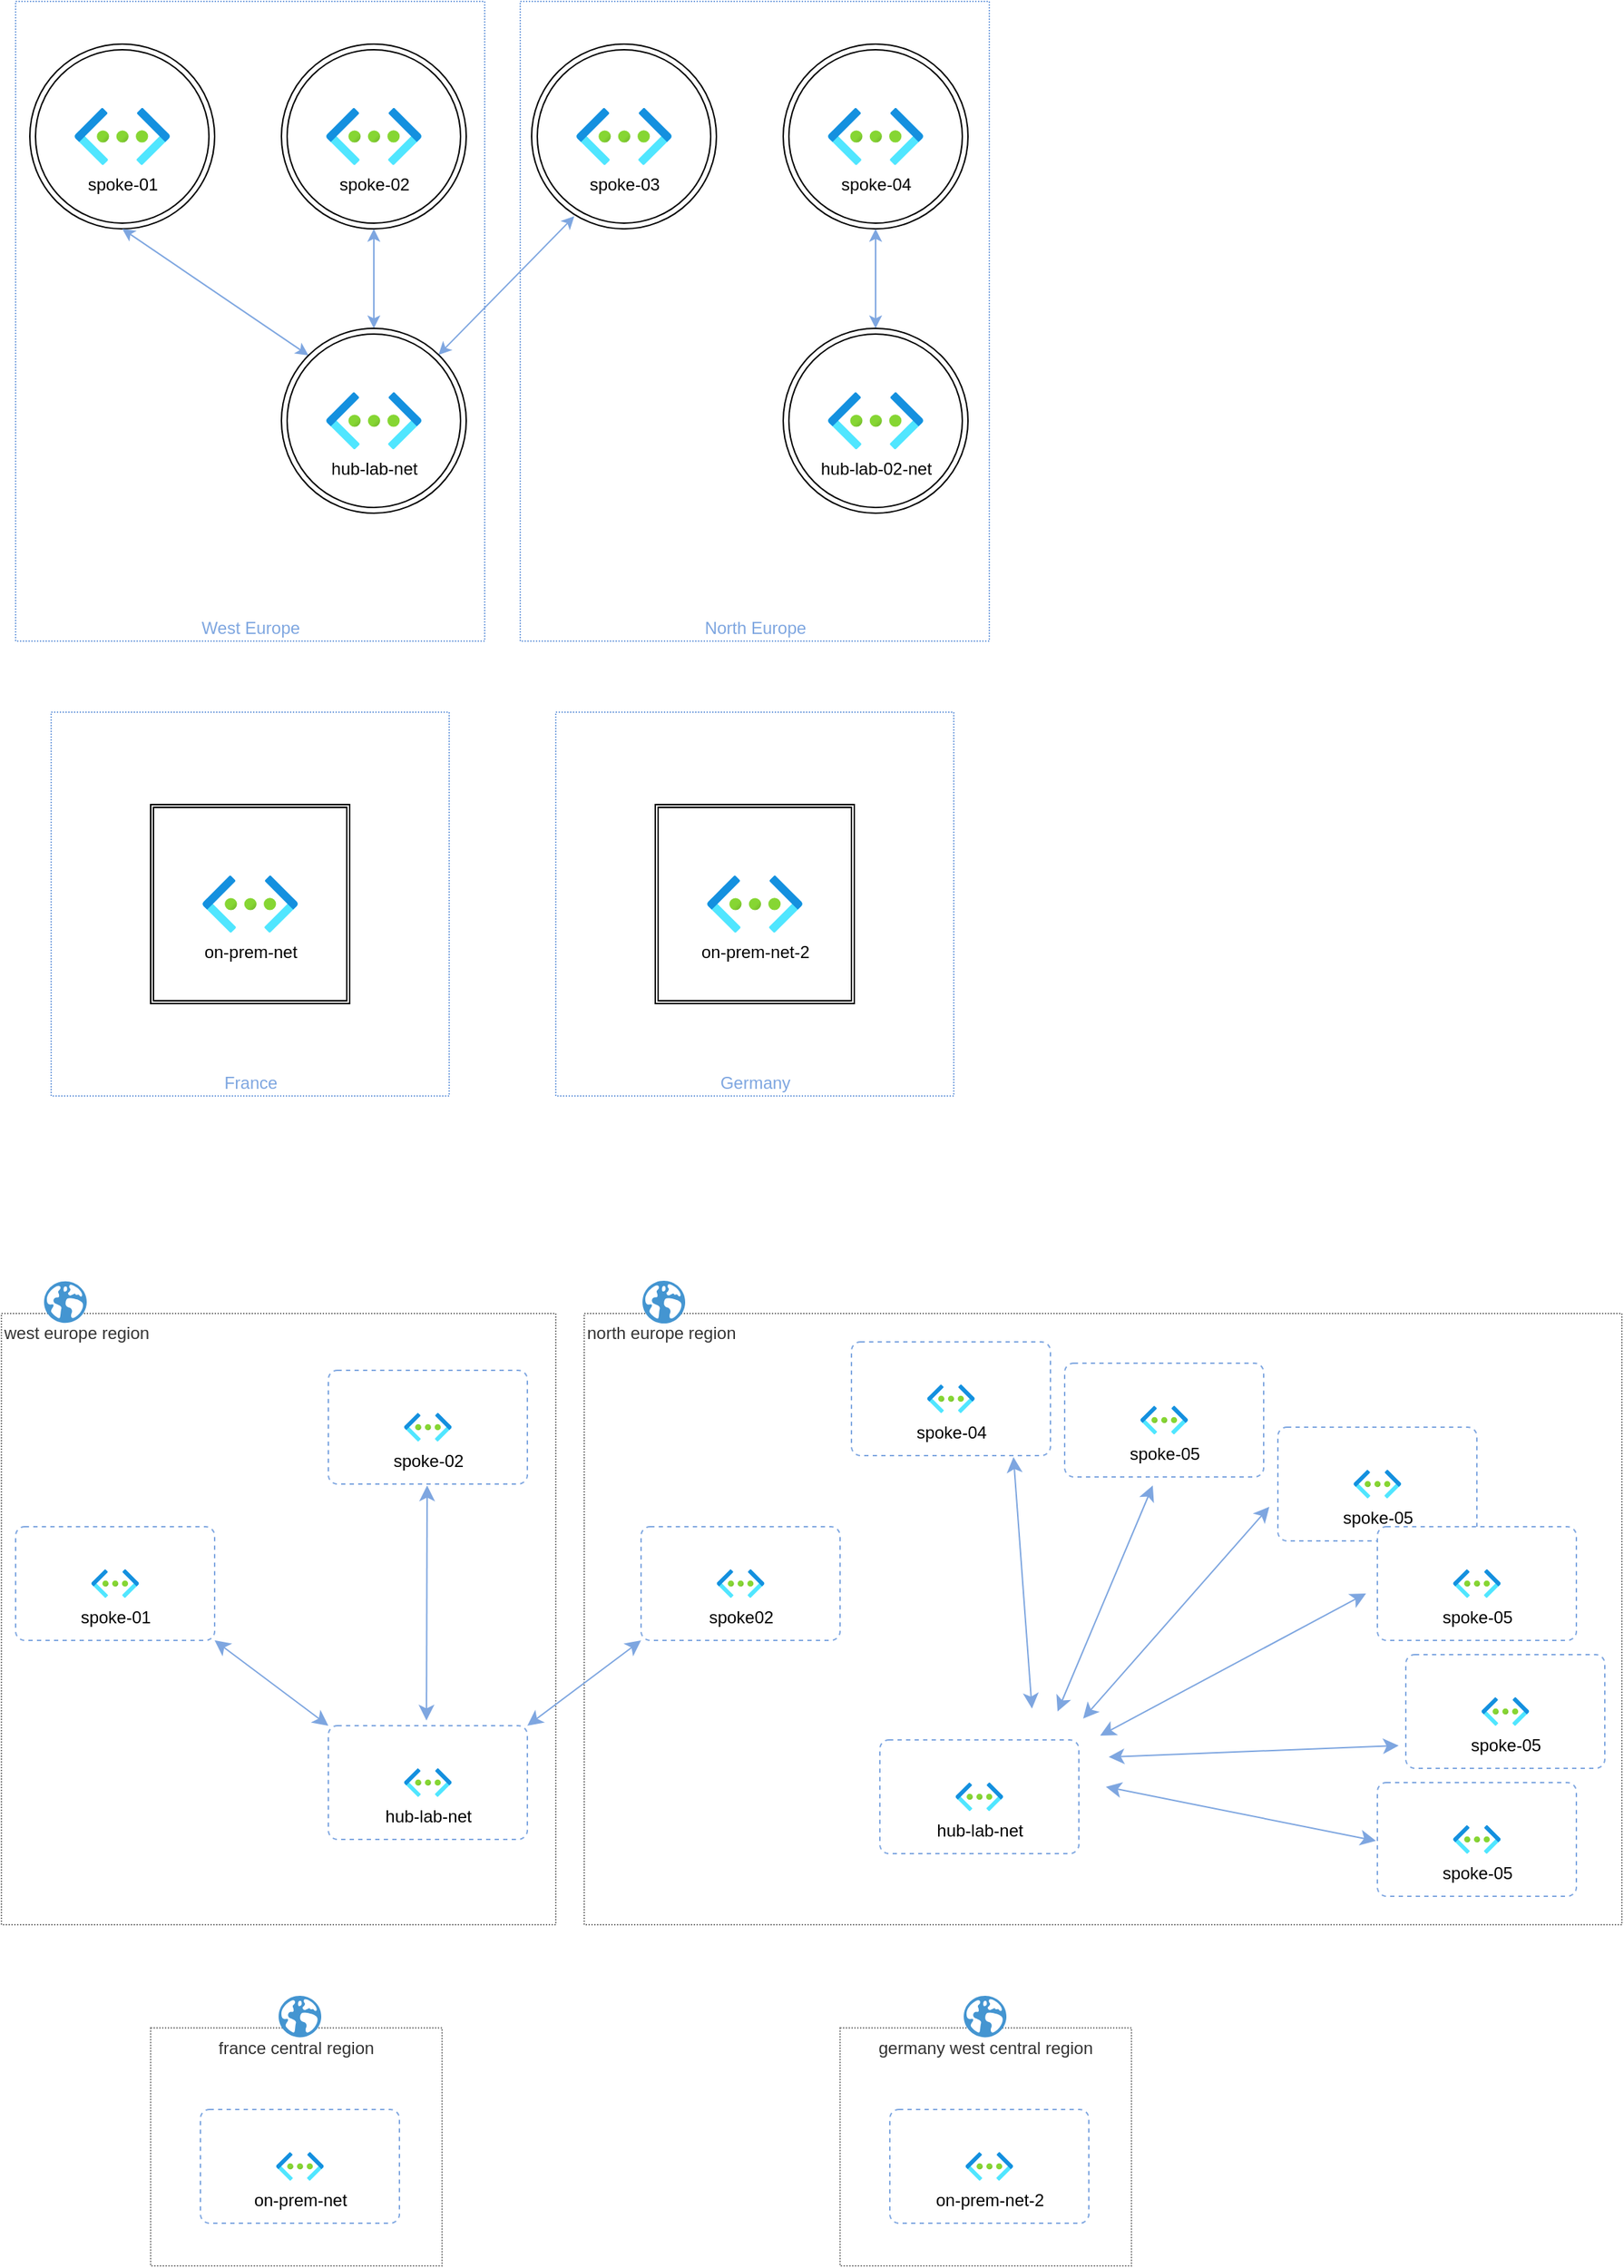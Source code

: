 <mxfile version="22.1.2" type="device">
  <diagram name="Page-1" id="FFA9UxrkgAWa3RQxIZZn">
    <mxGraphModel dx="2575" dy="1800" grid="1" gridSize="10" guides="1" tooltips="1" connect="1" arrows="1" fold="1" page="1" pageScale="1" pageWidth="850" pageHeight="1100" math="0" shadow="0">
      <root>
        <mxCell id="0" />
        <mxCell id="1" parent="0" />
        <mxCell id="JXWO4xugu6VxWCJeTE2x-30" value="West Europe" style="verticalLabelPosition=middle;verticalAlign=bottom;html=1;shape=mxgraph.basic.rect;fillColor2=none;strokeWidth=1;size=20;indent=5;fillColor=none;strokeColor=#7EA6E0;dashed=1;dashPattern=1 1;fontColor=#7EA6E0;labelPosition=center;align=center;horizontal=1;" parent="1" vertex="1">
          <mxGeometry x="70" y="40" width="330" height="450" as="geometry" />
        </mxCell>
        <mxCell id="JXWO4xugu6VxWCJeTE2x-32" value="North Europe" style="verticalLabelPosition=middle;verticalAlign=bottom;html=1;shape=mxgraph.basic.rect;fillColor2=none;strokeWidth=1;size=20;indent=5;fillColor=none;strokeColor=#7EA6E0;dashed=1;dashPattern=1 1;fontColor=#7EA6E0;labelPosition=center;align=center;horizontal=1;" parent="1" vertex="1">
          <mxGeometry x="425" y="40" width="330" height="450" as="geometry" />
        </mxCell>
        <mxCell id="JXWO4xugu6VxWCJeTE2x-6" value="" style="group" parent="1" vertex="1" connectable="0">
          <mxGeometry x="80" y="70" width="130" height="130" as="geometry" />
        </mxCell>
        <mxCell id="JXWO4xugu6VxWCJeTE2x-3" value="" style="ellipse;shape=doubleEllipse;whiteSpace=wrap;html=1;aspect=fixed;" parent="JXWO4xugu6VxWCJeTE2x-6" vertex="1">
          <mxGeometry width="130" height="130" as="geometry" />
        </mxCell>
        <mxCell id="JXWO4xugu6VxWCJeTE2x-4" value="spoke-01" style="aspect=fixed;html=1;points=[];align=center;image;fontSize=12;image=img/lib/azure2/networking/Virtual_Networks.svg;" parent="JXWO4xugu6VxWCJeTE2x-6" vertex="1">
          <mxGeometry x="31.5" y="45" width="67" height="40" as="geometry" />
        </mxCell>
        <mxCell id="JXWO4xugu6VxWCJeTE2x-7" value="" style="group" parent="1" vertex="1" connectable="0">
          <mxGeometry x="257" y="70" width="130" height="130" as="geometry" />
        </mxCell>
        <mxCell id="JXWO4xugu6VxWCJeTE2x-8" value="" style="ellipse;shape=doubleEllipse;whiteSpace=wrap;html=1;aspect=fixed;" parent="JXWO4xugu6VxWCJeTE2x-7" vertex="1">
          <mxGeometry width="130" height="130" as="geometry" />
        </mxCell>
        <mxCell id="JXWO4xugu6VxWCJeTE2x-9" value="spoke-02" style="aspect=fixed;html=1;points=[];align=center;image;fontSize=12;image=img/lib/azure2/networking/Virtual_Networks.svg;" parent="JXWO4xugu6VxWCJeTE2x-7" vertex="1">
          <mxGeometry x="31.5" y="45" width="67" height="40" as="geometry" />
        </mxCell>
        <mxCell id="JXWO4xugu6VxWCJeTE2x-11" value="" style="group" parent="1" vertex="1" connectable="0">
          <mxGeometry x="433" y="70" width="130" height="130" as="geometry" />
        </mxCell>
        <mxCell id="JXWO4xugu6VxWCJeTE2x-12" value="" style="ellipse;shape=doubleEllipse;whiteSpace=wrap;html=1;aspect=fixed;" parent="JXWO4xugu6VxWCJeTE2x-11" vertex="1">
          <mxGeometry width="130" height="130" as="geometry" />
        </mxCell>
        <mxCell id="JXWO4xugu6VxWCJeTE2x-13" value="spoke-03" style="aspect=fixed;html=1;points=[];align=center;image;fontSize=12;image=img/lib/azure2/networking/Virtual_Networks.svg;" parent="JXWO4xugu6VxWCJeTE2x-11" vertex="1">
          <mxGeometry x="31.5" y="45" width="67" height="40" as="geometry" />
        </mxCell>
        <mxCell id="JXWO4xugu6VxWCJeTE2x-16" value="" style="group" parent="1" vertex="1" connectable="0">
          <mxGeometry x="165" y="605" width="140" height="140" as="geometry" />
        </mxCell>
        <mxCell id="JXWO4xugu6VxWCJeTE2x-14" value="" style="shape=ext;double=1;whiteSpace=wrap;html=1;aspect=fixed;" parent="JXWO4xugu6VxWCJeTE2x-16" vertex="1">
          <mxGeometry width="140" height="140" as="geometry" />
        </mxCell>
        <mxCell id="JXWO4xugu6VxWCJeTE2x-15" value="on-prem-net" style="aspect=fixed;html=1;points=[];align=center;image;fontSize=12;image=img/lib/azure2/networking/Virtual_Networks.svg;" parent="JXWO4xugu6VxWCJeTE2x-16" vertex="1">
          <mxGeometry x="36.5" y="50" width="67" height="40" as="geometry" />
        </mxCell>
        <mxCell id="JXWO4xugu6VxWCJeTE2x-18" value="" style="group" parent="1" vertex="1" connectable="0">
          <mxGeometry x="520" y="605" width="140" height="140" as="geometry" />
        </mxCell>
        <mxCell id="JXWO4xugu6VxWCJeTE2x-19" value="" style="shape=ext;double=1;whiteSpace=wrap;html=1;aspect=fixed;" parent="JXWO4xugu6VxWCJeTE2x-18" vertex="1">
          <mxGeometry width="140" height="140" as="geometry" />
        </mxCell>
        <mxCell id="JXWO4xugu6VxWCJeTE2x-20" value="on-prem-net-2" style="aspect=fixed;html=1;points=[];align=center;image;fontSize=12;image=img/lib/azure2/networking/Virtual_Networks.svg;" parent="JXWO4xugu6VxWCJeTE2x-18" vertex="1">
          <mxGeometry x="36.5" y="50" width="67" height="40" as="geometry" />
        </mxCell>
        <mxCell id="JXWO4xugu6VxWCJeTE2x-27" value="" style="group" parent="1" vertex="1" connectable="0">
          <mxGeometry x="610" y="70" width="130" height="130" as="geometry" />
        </mxCell>
        <mxCell id="JXWO4xugu6VxWCJeTE2x-28" value="" style="ellipse;shape=doubleEllipse;whiteSpace=wrap;html=1;aspect=fixed;" parent="JXWO4xugu6VxWCJeTE2x-27" vertex="1">
          <mxGeometry width="130" height="130" as="geometry" />
        </mxCell>
        <mxCell id="JXWO4xugu6VxWCJeTE2x-29" value="spoke-04" style="aspect=fixed;html=1;points=[];align=center;image;fontSize=12;image=img/lib/azure2/networking/Virtual_Networks.svg;" parent="JXWO4xugu6VxWCJeTE2x-27" vertex="1">
          <mxGeometry x="31.5" y="45" width="67" height="40" as="geometry" />
        </mxCell>
        <mxCell id="JXWO4xugu6VxWCJeTE2x-33" value="France" style="verticalLabelPosition=middle;verticalAlign=bottom;html=1;shape=mxgraph.basic.rect;fillColor2=none;strokeWidth=1;size=20;indent=5;fillColor=none;strokeColor=#7EA6E0;dashed=1;dashPattern=1 1;fontColor=#7EA6E0;labelPosition=center;align=center;horizontal=1;" parent="1" vertex="1">
          <mxGeometry x="95" y="540" width="280" height="270" as="geometry" />
        </mxCell>
        <mxCell id="JXWO4xugu6VxWCJeTE2x-34" value="Germany" style="verticalLabelPosition=middle;verticalAlign=bottom;html=1;shape=mxgraph.basic.rect;fillColor2=none;strokeWidth=1;size=20;indent=5;fillColor=none;strokeColor=#7EA6E0;dashed=1;dashPattern=1 1;fontColor=#7EA6E0;labelPosition=center;align=center;horizontal=1;" parent="1" vertex="1">
          <mxGeometry x="450" y="540" width="280" height="270" as="geometry" />
        </mxCell>
        <mxCell id="JXWO4xugu6VxWCJeTE2x-35" value="" style="endArrow=classic;startArrow=classic;html=1;rounded=0;fontColor=#7EA6E0;entryX=0.5;entryY=1;entryDx=0;entryDy=0;exitX=0;exitY=0;exitDx=0;exitDy=0;strokeColor=#7EA6E0;" parent="1" source="JXWO4xugu6VxWCJeTE2x-2" target="JXWO4xugu6VxWCJeTE2x-3" edge="1">
          <mxGeometry width="50" height="50" relative="1" as="geometry">
            <mxPoint x="-20" y="310" as="sourcePoint" />
            <mxPoint x="30" y="180" as="targetPoint" />
          </mxGeometry>
        </mxCell>
        <mxCell id="JXWO4xugu6VxWCJeTE2x-37" value="" style="endArrow=classic;startArrow=classic;html=1;rounded=0;fontColor=#7EA6E0;entryX=0.231;entryY=0.932;entryDx=0;entryDy=0;strokeColor=#7EA6E0;entryPerimeter=0;" parent="1" source="JXWO4xugu6VxWCJeTE2x-2" target="JXWO4xugu6VxWCJeTE2x-12" edge="1">
          <mxGeometry width="50" height="50" relative="1" as="geometry">
            <mxPoint x="312.175" y="277.825" as="sourcePoint" />
            <mxPoint x="332" y="210" as="targetPoint" />
          </mxGeometry>
        </mxCell>
        <mxCell id="JXWO4xugu6VxWCJeTE2x-38" value="" style="endArrow=classic;startArrow=classic;html=1;rounded=0;fontColor=#7EA6E0;entryX=0.5;entryY=1;entryDx=0;entryDy=0;exitX=0.5;exitY=0;exitDx=0;exitDy=0;strokeColor=#7EA6E0;" parent="1" source="JXWO4xugu6VxWCJeTE2x-25" target="JXWO4xugu6VxWCJeTE2x-28" edge="1">
          <mxGeometry width="50" height="50" relative="1" as="geometry">
            <mxPoint x="340" y="345" as="sourcePoint" />
            <mxPoint x="473.03" y="201.16" as="targetPoint" />
          </mxGeometry>
        </mxCell>
        <mxCell id="JXWO4xugu6VxWCJeTE2x-36" value="" style="endArrow=classic;startArrow=classic;html=1;rounded=0;fontColor=#7EA6E0;entryX=0.5;entryY=1;entryDx=0;entryDy=0;strokeColor=#7EA6E0;" parent="1" source="JXWO4xugu6VxWCJeTE2x-2" target="JXWO4xugu6VxWCJeTE2x-8" edge="1">
          <mxGeometry width="50" height="50" relative="1" as="geometry">
            <mxPoint x="177.825" y="277.825" as="sourcePoint" />
            <mxPoint x="155" y="210" as="targetPoint" />
          </mxGeometry>
        </mxCell>
        <mxCell id="JXWO4xugu6VxWCJeTE2x-39" value="" style="group" parent="1" vertex="1" connectable="0">
          <mxGeometry x="257" y="270" width="130" height="130" as="geometry" />
        </mxCell>
        <mxCell id="JXWO4xugu6VxWCJeTE2x-2" value="" style="ellipse;shape=doubleEllipse;whiteSpace=wrap;html=1;aspect=fixed;" parent="JXWO4xugu6VxWCJeTE2x-39" vertex="1">
          <mxGeometry width="130" height="130" as="geometry" />
        </mxCell>
        <mxCell id="JXWO4xugu6VxWCJeTE2x-1" value="hub-lab-net" style="aspect=fixed;html=1;points=[];align=center;image;fontSize=12;image=img/lib/azure2/networking/Virtual_Networks.svg;" parent="JXWO4xugu6VxWCJeTE2x-39" vertex="1">
          <mxGeometry x="31.5" y="45" width="67" height="40" as="geometry" />
        </mxCell>
        <mxCell id="JXWO4xugu6VxWCJeTE2x-40" value="" style="group" parent="1" vertex="1" connectable="0">
          <mxGeometry x="610" y="270" width="130" height="130" as="geometry" />
        </mxCell>
        <mxCell id="JXWO4xugu6VxWCJeTE2x-25" value="" style="ellipse;shape=doubleEllipse;whiteSpace=wrap;html=1;aspect=fixed;" parent="JXWO4xugu6VxWCJeTE2x-40" vertex="1">
          <mxGeometry width="130" height="130" as="geometry" />
        </mxCell>
        <mxCell id="JXWO4xugu6VxWCJeTE2x-26" value="hub-lab-02-net" style="aspect=fixed;html=1;points=[];align=center;image;fontSize=12;image=img/lib/azure2/networking/Virtual_Networks.svg;" parent="JXWO4xugu6VxWCJeTE2x-40" vertex="1">
          <mxGeometry x="31.5" y="45" width="67" height="40" as="geometry" />
        </mxCell>
        <mxCell id="5X7tObLMQbzSkKFwxiyW-83" value="west europe region" style="rounded=0;whiteSpace=wrap;html=1;fontSize=12;fillColor=none;strokeColor=#808080;dashed=1;dashPattern=1 1;verticalAlign=top;fontColor=#333333;align=left;" vertex="1" parent="1">
          <mxGeometry x="60" y="963" width="390" height="430" as="geometry" />
        </mxCell>
        <mxCell id="5X7tObLMQbzSkKFwxiyW-84" value="north europe region" style="rounded=0;whiteSpace=wrap;html=1;fontSize=12;fillColor=none;strokeColor=#808080;dashed=1;dashPattern=1 1;verticalAlign=top;fontColor=#333333;align=left;" vertex="1" parent="1">
          <mxGeometry x="470" y="963" width="730" height="430" as="geometry" />
        </mxCell>
        <mxCell id="5X7tObLMQbzSkKFwxiyW-85" value="" style="group" vertex="1" connectable="0" parent="1">
          <mxGeometry x="290" y="1253" width="140" height="80" as="geometry" />
        </mxCell>
        <mxCell id="5X7tObLMQbzSkKFwxiyW-86" value="" style="rounded=1;whiteSpace=wrap;html=1;fontSize=16;dashed=1;strokeColor=#7EA6E0;arcSize=8;" vertex="1" parent="5X7tObLMQbzSkKFwxiyW-85">
          <mxGeometry width="140" height="80" as="geometry" />
        </mxCell>
        <mxCell id="5X7tObLMQbzSkKFwxiyW-87" value="hub-lab-net" style="aspect=fixed;html=1;points=[];align=center;image;fontSize=12;image=img/lib/azure2/networking/Virtual_Networks.svg;" vertex="1" parent="5X7tObLMQbzSkKFwxiyW-85">
          <mxGeometry x="53.25" y="30" width="33.5" height="20" as="geometry" />
        </mxCell>
        <mxCell id="5X7tObLMQbzSkKFwxiyW-88" value="" style="group" vertex="1" connectable="0" parent="1">
          <mxGeometry x="290" y="1003" width="140" height="80" as="geometry" />
        </mxCell>
        <mxCell id="5X7tObLMQbzSkKFwxiyW-89" value="" style="rounded=1;whiteSpace=wrap;html=1;fontSize=16;dashed=1;strokeColor=#7EA6E0;arcSize=8;" vertex="1" parent="5X7tObLMQbzSkKFwxiyW-88">
          <mxGeometry width="140" height="80" as="geometry" />
        </mxCell>
        <mxCell id="5X7tObLMQbzSkKFwxiyW-90" value="spoke-02" style="aspect=fixed;html=1;points=[];align=center;image;fontSize=12;image=img/lib/azure2/networking/Virtual_Networks.svg;" vertex="1" parent="5X7tObLMQbzSkKFwxiyW-88">
          <mxGeometry x="53.25" y="30" width="33.5" height="20" as="geometry" />
        </mxCell>
        <mxCell id="5X7tObLMQbzSkKFwxiyW-91" value="" style="group" vertex="1" connectable="0" parent="1">
          <mxGeometry x="510" y="1113" width="140" height="80" as="geometry" />
        </mxCell>
        <mxCell id="5X7tObLMQbzSkKFwxiyW-92" value="" style="rounded=1;whiteSpace=wrap;html=1;fontSize=16;dashed=1;strokeColor=#7EA6E0;arcSize=8;" vertex="1" parent="5X7tObLMQbzSkKFwxiyW-91">
          <mxGeometry width="140" height="80" as="geometry" />
        </mxCell>
        <mxCell id="5X7tObLMQbzSkKFwxiyW-93" value="spoke02" style="aspect=fixed;html=1;points=[];align=center;image;fontSize=12;image=img/lib/azure2/networking/Virtual_Networks.svg;" vertex="1" parent="5X7tObLMQbzSkKFwxiyW-91">
          <mxGeometry x="53.25" y="30" width="33.5" height="20" as="geometry" />
        </mxCell>
        <mxCell id="5X7tObLMQbzSkKFwxiyW-94" value="" style="group" vertex="1" connectable="0" parent="1">
          <mxGeometry x="70" y="1113" width="140" height="80" as="geometry" />
        </mxCell>
        <mxCell id="5X7tObLMQbzSkKFwxiyW-95" value="" style="rounded=1;whiteSpace=wrap;html=1;fontSize=16;dashed=1;strokeColor=#7EA6E0;arcSize=8;" vertex="1" parent="5X7tObLMQbzSkKFwxiyW-94">
          <mxGeometry width="140" height="80" as="geometry" />
        </mxCell>
        <mxCell id="5X7tObLMQbzSkKFwxiyW-96" value="spoke-01" style="aspect=fixed;html=1;points=[];align=center;image;fontSize=12;image=img/lib/azure2/networking/Virtual_Networks.svg;" vertex="1" parent="5X7tObLMQbzSkKFwxiyW-94">
          <mxGeometry x="53.25" y="30" width="33.5" height="20" as="geometry" />
        </mxCell>
        <mxCell id="5X7tObLMQbzSkKFwxiyW-97" value="" style="group" vertex="1" connectable="0" parent="1">
          <mxGeometry x="678" y="1263" width="140" height="80" as="geometry" />
        </mxCell>
        <mxCell id="5X7tObLMQbzSkKFwxiyW-98" value="" style="group" vertex="1" connectable="0" parent="5X7tObLMQbzSkKFwxiyW-97">
          <mxGeometry width="140" height="80" as="geometry" />
        </mxCell>
        <mxCell id="5X7tObLMQbzSkKFwxiyW-99" value="" style="rounded=1;whiteSpace=wrap;html=1;fontSize=16;dashed=1;strokeColor=#7EA6E0;arcSize=8;" vertex="1" parent="5X7tObLMQbzSkKFwxiyW-98">
          <mxGeometry width="140" height="80" as="geometry" />
        </mxCell>
        <mxCell id="5X7tObLMQbzSkKFwxiyW-100" value="hub-lab-net" style="aspect=fixed;html=1;points=[];align=center;image;fontSize=12;image=img/lib/azure2/networking/Virtual_Networks.svg;" vertex="1" parent="5X7tObLMQbzSkKFwxiyW-98">
          <mxGeometry x="53.25" y="30" width="33.5" height="20" as="geometry" />
        </mxCell>
        <mxCell id="5X7tObLMQbzSkKFwxiyW-101" value="" style="group" vertex="1" connectable="0" parent="1">
          <mxGeometry x="958" y="1043" width="140" height="80" as="geometry" />
        </mxCell>
        <mxCell id="5X7tObLMQbzSkKFwxiyW-102" value="" style="rounded=1;whiteSpace=wrap;html=1;fontSize=16;dashed=1;strokeColor=#7EA6E0;arcSize=8;" vertex="1" parent="5X7tObLMQbzSkKFwxiyW-101">
          <mxGeometry width="140" height="80" as="geometry" />
        </mxCell>
        <mxCell id="5X7tObLMQbzSkKFwxiyW-103" value="spoke-05" style="aspect=fixed;html=1;points=[];align=center;image;fontSize=12;image=img/lib/azure2/networking/Virtual_Networks.svg;" vertex="1" parent="5X7tObLMQbzSkKFwxiyW-101">
          <mxGeometry x="53.25" y="30" width="33.5" height="20" as="geometry" />
        </mxCell>
        <mxCell id="5X7tObLMQbzSkKFwxiyW-104" value="" style="endArrow=classic;startArrow=classic;html=1;rounded=0;fontSize=12;startSize=8;endSize=8;curved=1;strokeColor=#7EA6E0;exitX=0.493;exitY=-0.058;exitDx=0;exitDy=0;exitPerimeter=0;" edge="1" parent="1">
          <mxGeometry width="50" height="50" relative="1" as="geometry">
            <mxPoint x="359.02" y="1249.36" as="sourcePoint" />
            <mxPoint x="359.5" y="1084" as="targetPoint" />
          </mxGeometry>
        </mxCell>
        <mxCell id="5X7tObLMQbzSkKFwxiyW-105" value="" style="endArrow=classic;startArrow=classic;html=1;rounded=0;fontSize=12;startSize=8;endSize=8;curved=1;strokeColor=#7EA6E0;entryX=0;entryY=1;entryDx=0;entryDy=0;" edge="1" parent="1" target="5X7tObLMQbzSkKFwxiyW-92">
          <mxGeometry width="50" height="50" relative="1" as="geometry">
            <mxPoint x="430" y="1253" as="sourcePoint" />
            <mxPoint x="460.48" y="1175.32" as="targetPoint" />
          </mxGeometry>
        </mxCell>
        <mxCell id="5X7tObLMQbzSkKFwxiyW-106" value="" style="endArrow=classic;startArrow=classic;html=1;rounded=0;fontSize=12;startSize=8;endSize=8;curved=1;strokeColor=#7EA6E0;entryX=0;entryY=1;entryDx=0;entryDy=0;" edge="1" parent="1">
          <mxGeometry width="50" height="50" relative="1" as="geometry">
            <mxPoint x="290" y="1253" as="sourcePoint" />
            <mxPoint x="210" y="1193" as="targetPoint" />
          </mxGeometry>
        </mxCell>
        <mxCell id="5X7tObLMQbzSkKFwxiyW-107" value="" style="endArrow=classic;startArrow=classic;html=1;rounded=0;fontSize=12;startSize=8;endSize=8;curved=1;strokeColor=#7EA6E0;" edge="1" parent="1">
          <mxGeometry width="50" height="50" relative="1" as="geometry">
            <mxPoint x="785" y="1241" as="sourcePoint" />
            <mxPoint x="772" y="1064" as="targetPoint" />
          </mxGeometry>
        </mxCell>
        <mxCell id="5X7tObLMQbzSkKFwxiyW-108" value="" style="shadow=0;dashed=0;html=1;strokeColor=none;fillColor=#4495D1;labelPosition=center;verticalLabelPosition=bottom;verticalAlign=top;align=center;outlineConnect=0;shape=mxgraph.veeam.globe;fontSize=16;" vertex="1" parent="1">
          <mxGeometry x="511" y="940" width="30" height="30" as="geometry" />
        </mxCell>
        <mxCell id="5X7tObLMQbzSkKFwxiyW-109" value="" style="shadow=0;dashed=0;html=1;strokeColor=none;fillColor=#4495D1;labelPosition=center;verticalLabelPosition=bottom;verticalAlign=top;align=center;outlineConnect=0;shape=mxgraph.veeam.globe;fontSize=16;" vertex="1" parent="1">
          <mxGeometry x="90" y="940.4" width="30" height="29.2" as="geometry" />
        </mxCell>
        <mxCell id="5X7tObLMQbzSkKFwxiyW-110" value="" style="endArrow=classic;startArrow=classic;html=1;rounded=0;fontSize=12;startSize=8;endSize=8;curved=1;strokeColor=#7EA6E0;" edge="1" parent="1">
          <mxGeometry width="50" height="50" relative="1" as="geometry">
            <mxPoint x="837" y="1296" as="sourcePoint" />
            <mxPoint x="1027" y="1334" as="targetPoint" />
          </mxGeometry>
        </mxCell>
        <mxCell id="5X7tObLMQbzSkKFwxiyW-111" value="" style="endArrow=classic;startArrow=classic;html=1;rounded=0;fontSize=12;startSize=8;endSize=8;curved=1;strokeColor=#7EA6E0;" edge="1" parent="1">
          <mxGeometry width="50" height="50" relative="1" as="geometry">
            <mxPoint x="1043" y="1267" as="sourcePoint" />
            <mxPoint x="839" y="1275" as="targetPoint" />
          </mxGeometry>
        </mxCell>
        <mxCell id="5X7tObLMQbzSkKFwxiyW-112" value="" style="endArrow=classic;startArrow=classic;html=1;rounded=0;fontSize=12;startSize=8;endSize=8;curved=1;strokeColor=#7EA6E0;" edge="1" parent="1">
          <mxGeometry width="50" height="50" relative="1" as="geometry">
            <mxPoint x="1020" y="1160" as="sourcePoint" />
            <mxPoint x="833" y="1260" as="targetPoint" />
          </mxGeometry>
        </mxCell>
        <mxCell id="5X7tObLMQbzSkKFwxiyW-113" value="" style="endArrow=classic;startArrow=classic;html=1;rounded=0;fontSize=12;startSize=8;endSize=8;curved=1;strokeColor=#7EA6E0;" edge="1" parent="1">
          <mxGeometry width="50" height="50" relative="1" as="geometry">
            <mxPoint x="821" y="1248" as="sourcePoint" />
            <mxPoint x="952" y="1099" as="targetPoint" />
          </mxGeometry>
        </mxCell>
        <mxCell id="5X7tObLMQbzSkKFwxiyW-114" value="" style="group" vertex="1" connectable="0" parent="1">
          <mxGeometry x="1028" y="1113" width="140" height="80" as="geometry" />
        </mxCell>
        <mxCell id="5X7tObLMQbzSkKFwxiyW-115" value="" style="rounded=1;whiteSpace=wrap;html=1;fontSize=16;dashed=1;strokeColor=#7EA6E0;arcSize=8;" vertex="1" parent="5X7tObLMQbzSkKFwxiyW-114">
          <mxGeometry width="140" height="80" as="geometry" />
        </mxCell>
        <mxCell id="5X7tObLMQbzSkKFwxiyW-116" value="spoke-05" style="aspect=fixed;html=1;points=[];align=center;image;fontSize=12;image=img/lib/azure2/networking/Virtual_Networks.svg;" vertex="1" parent="5X7tObLMQbzSkKFwxiyW-114">
          <mxGeometry x="53.25" y="30" width="33.5" height="20" as="geometry" />
        </mxCell>
        <mxCell id="5X7tObLMQbzSkKFwxiyW-117" value="" style="group" vertex="1" connectable="0" parent="1">
          <mxGeometry x="1028" y="1293" width="140" height="80" as="geometry" />
        </mxCell>
        <mxCell id="5X7tObLMQbzSkKFwxiyW-118" value="" style="rounded=1;whiteSpace=wrap;html=1;fontSize=16;dashed=1;strokeColor=#7EA6E0;arcSize=8;" vertex="1" parent="5X7tObLMQbzSkKFwxiyW-117">
          <mxGeometry width="140" height="80" as="geometry" />
        </mxCell>
        <mxCell id="5X7tObLMQbzSkKFwxiyW-119" value="spoke-05" style="aspect=fixed;html=1;points=[];align=center;image;fontSize=12;image=img/lib/azure2/networking/Virtual_Networks.svg;" vertex="1" parent="5X7tObLMQbzSkKFwxiyW-117">
          <mxGeometry x="53.25" y="30" width="33.5" height="20" as="geometry" />
        </mxCell>
        <mxCell id="5X7tObLMQbzSkKFwxiyW-120" value="" style="group" vertex="1" connectable="0" parent="1">
          <mxGeometry x="1048" y="1203" width="140" height="80" as="geometry" />
        </mxCell>
        <mxCell id="5X7tObLMQbzSkKFwxiyW-121" value="" style="rounded=1;whiteSpace=wrap;html=1;fontSize=16;dashed=1;strokeColor=#7EA6E0;arcSize=8;" vertex="1" parent="5X7tObLMQbzSkKFwxiyW-120">
          <mxGeometry width="140" height="80" as="geometry" />
        </mxCell>
        <mxCell id="5X7tObLMQbzSkKFwxiyW-122" value="spoke-05" style="aspect=fixed;html=1;points=[];align=center;image;fontSize=12;image=img/lib/azure2/networking/Virtual_Networks.svg;" vertex="1" parent="5X7tObLMQbzSkKFwxiyW-120">
          <mxGeometry x="53.25" y="30" width="33.5" height="20" as="geometry" />
        </mxCell>
        <mxCell id="5X7tObLMQbzSkKFwxiyW-123" value="" style="endArrow=classic;startArrow=classic;html=1;rounded=0;fontSize=12;startSize=8;endSize=8;curved=1;strokeColor=#7EA6E0;" edge="1" parent="1">
          <mxGeometry width="50" height="50" relative="1" as="geometry">
            <mxPoint x="803" y="1243" as="sourcePoint" />
            <mxPoint x="870" y="1084" as="targetPoint" />
          </mxGeometry>
        </mxCell>
        <mxCell id="5X7tObLMQbzSkKFwxiyW-124" value="" style="group" vertex="1" connectable="0" parent="1">
          <mxGeometry x="658" y="983" width="140" height="80" as="geometry" />
        </mxCell>
        <mxCell id="5X7tObLMQbzSkKFwxiyW-125" value="" style="rounded=1;whiteSpace=wrap;html=1;fontSize=16;dashed=1;strokeColor=#7EA6E0;arcSize=8;" vertex="1" parent="5X7tObLMQbzSkKFwxiyW-124">
          <mxGeometry width="140" height="80" as="geometry" />
        </mxCell>
        <mxCell id="5X7tObLMQbzSkKFwxiyW-126" value="spoke-04" style="aspect=fixed;html=1;points=[];align=center;image;fontSize=12;image=img/lib/azure2/networking/Virtual_Networks.svg;" vertex="1" parent="5X7tObLMQbzSkKFwxiyW-124">
          <mxGeometry x="53.25" y="30" width="33.5" height="20" as="geometry" />
        </mxCell>
        <mxCell id="5X7tObLMQbzSkKFwxiyW-127" value="" style="group" vertex="1" connectable="0" parent="1">
          <mxGeometry x="808" y="998" width="140" height="80" as="geometry" />
        </mxCell>
        <mxCell id="5X7tObLMQbzSkKFwxiyW-128" value="" style="rounded=1;whiteSpace=wrap;html=1;fontSize=16;dashed=1;strokeColor=#7EA6E0;arcSize=8;" vertex="1" parent="5X7tObLMQbzSkKFwxiyW-127">
          <mxGeometry width="140" height="80" as="geometry" />
        </mxCell>
        <mxCell id="5X7tObLMQbzSkKFwxiyW-129" value="spoke-05" style="aspect=fixed;html=1;points=[];align=center;image;fontSize=12;image=img/lib/azure2/networking/Virtual_Networks.svg;" vertex="1" parent="5X7tObLMQbzSkKFwxiyW-127">
          <mxGeometry x="53.25" y="30" width="33.5" height="20" as="geometry" />
        </mxCell>
        <mxCell id="5X7tObLMQbzSkKFwxiyW-130" value="france central region" style="rounded=0;whiteSpace=wrap;html=1;fontSize=12;fillColor=none;strokeColor=#808080;dashed=1;dashPattern=1 1;verticalAlign=top;fontColor=#333333;align=center;" vertex="1" parent="1">
          <mxGeometry x="165" y="1465.6" width="205" height="167.4" as="geometry" />
        </mxCell>
        <mxCell id="5X7tObLMQbzSkKFwxiyW-131" value="" style="shadow=0;dashed=0;html=1;strokeColor=none;fillColor=#4495D1;labelPosition=center;verticalLabelPosition=bottom;verticalAlign=top;align=center;outlineConnect=0;shape=mxgraph.veeam.globe;fontSize=16;" vertex="1" parent="1">
          <mxGeometry x="255" y="1443" width="30" height="29.2" as="geometry" />
        </mxCell>
        <mxCell id="5X7tObLMQbzSkKFwxiyW-132" value="" style="group" vertex="1" connectable="0" parent="1">
          <mxGeometry x="200" y="1523" width="140" height="80" as="geometry" />
        </mxCell>
        <mxCell id="5X7tObLMQbzSkKFwxiyW-133" value="" style="rounded=1;whiteSpace=wrap;html=1;fontSize=16;dashed=1;strokeColor=#7EA6E0;arcSize=8;" vertex="1" parent="5X7tObLMQbzSkKFwxiyW-132">
          <mxGeometry width="140" height="80" as="geometry" />
        </mxCell>
        <mxCell id="5X7tObLMQbzSkKFwxiyW-134" value="on-prem-net" style="aspect=fixed;html=1;points=[];align=center;image;fontSize=12;image=img/lib/azure2/networking/Virtual_Networks.svg;" vertex="1" parent="5X7tObLMQbzSkKFwxiyW-132">
          <mxGeometry x="53.25" y="30" width="33.5" height="20" as="geometry" />
        </mxCell>
        <mxCell id="5X7tObLMQbzSkKFwxiyW-135" value="germany west central region" style="rounded=0;whiteSpace=wrap;html=1;fontSize=12;fillColor=none;strokeColor=#808080;dashed=1;dashPattern=1 1;verticalAlign=top;fontColor=#333333;align=center;" vertex="1" parent="1">
          <mxGeometry x="650" y="1465.6" width="205" height="167.4" as="geometry" />
        </mxCell>
        <mxCell id="5X7tObLMQbzSkKFwxiyW-136" value="" style="shadow=0;dashed=0;html=1;strokeColor=none;fillColor=#4495D1;labelPosition=center;verticalLabelPosition=bottom;verticalAlign=top;align=center;outlineConnect=0;shape=mxgraph.veeam.globe;fontSize=16;" vertex="1" parent="1">
          <mxGeometry x="737" y="1443" width="30" height="29.2" as="geometry" />
        </mxCell>
        <mxCell id="5X7tObLMQbzSkKFwxiyW-137" value="" style="group" vertex="1" connectable="0" parent="1">
          <mxGeometry x="685" y="1523" width="140" height="80" as="geometry" />
        </mxCell>
        <mxCell id="5X7tObLMQbzSkKFwxiyW-138" value="" style="rounded=1;whiteSpace=wrap;html=1;fontSize=16;dashed=1;strokeColor=#7EA6E0;arcSize=8;" vertex="1" parent="5X7tObLMQbzSkKFwxiyW-137">
          <mxGeometry width="140" height="80" as="geometry" />
        </mxCell>
        <mxCell id="5X7tObLMQbzSkKFwxiyW-139" value="on-prem-net-2" style="aspect=fixed;html=1;points=[];align=center;image;fontSize=12;image=img/lib/azure2/networking/Virtual_Networks.svg;" vertex="1" parent="5X7tObLMQbzSkKFwxiyW-137">
          <mxGeometry x="53.25" y="30" width="33.5" height="20" as="geometry" />
        </mxCell>
      </root>
    </mxGraphModel>
  </diagram>
</mxfile>
